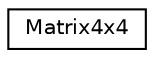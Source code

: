 digraph "Graphical Class Hierarchy"
{
  edge [fontname="Helvetica",fontsize="10",labelfontname="Helvetica",labelfontsize="10"];
  node [fontname="Helvetica",fontsize="10",shape=record];
  rankdir="LR";
  Node1 [label="Matrix4x4",height=0.2,width=0.4,color="black", fillcolor="white", style="filled",URL="$struct_matrix4x4.html"];
}
